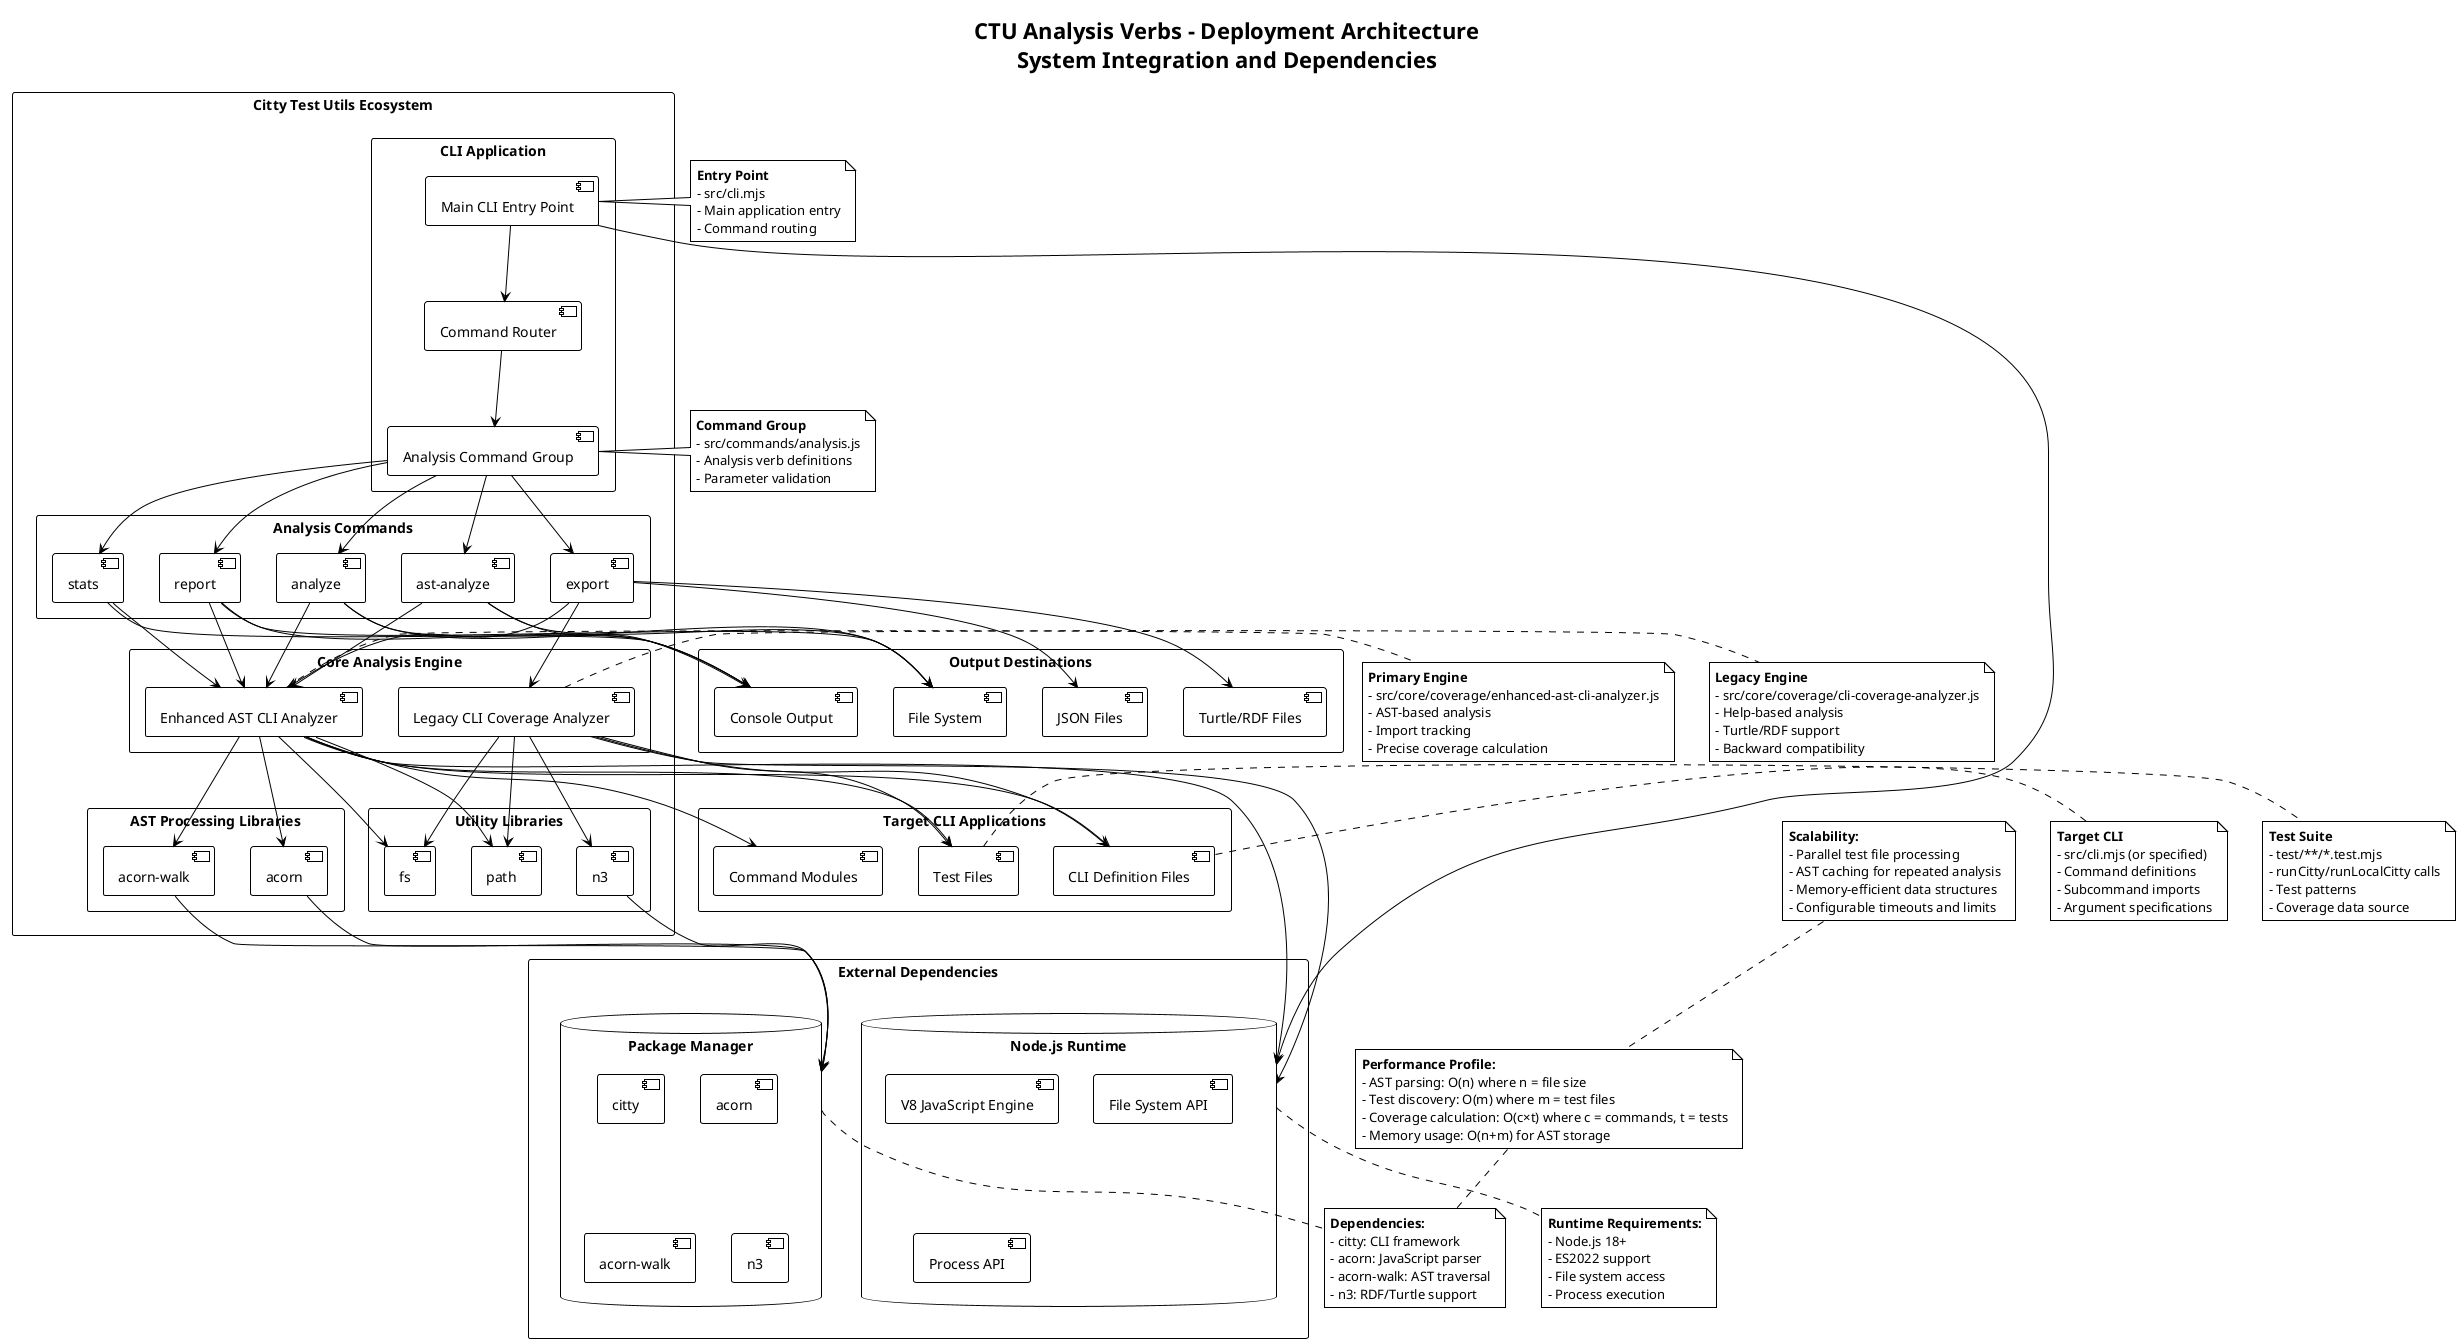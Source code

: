 @startuml Analysis Verbs Deployment Diagram

!theme plain
skinparam backgroundColor #FFFFFF
skinparam nodeStyle rectangle
skinparam packageStyle rectangle

title CTU Analysis Verbs - Deployment Architecture\nSystem Integration and Dependencies

package "Citty Test Utils Ecosystem" {
  package "CLI Application" {
    [Main CLI Entry Point] as MainCLI
    [Command Router] as CmdRouter
    [Analysis Command Group] as AnalysisGroup
  }
  
  package "Analysis Commands" {
    [analyze] as AnalyzeCmd
    [stats] as StatsCmd
    [report] as ReportCmd
    [export] as ExportCmd
    [ast-analyze] as AstAnalyzeCmd
  }
  
  package "Core Analysis Engine" {
    [Enhanced AST CLI Analyzer] as ASTEngine
    [Legacy CLI Coverage Analyzer] as LegacyEngine
  }
  
  package "AST Processing Libraries" {
    [acorn] as AcornParser
    [acorn-walk] as AcornWalker
  }
  
  package "Utility Libraries" {
    [fs] as FileSystem
    [path] as PathUtils
    [n3] as RDFLibrary
  }
}

package "Target CLI Applications" {
  [CLI Definition Files] as CLIFiles
  [Command Modules] as CmdModules
  [Test Files] as TestFiles
}

package "Output Destinations" {
  [Console Output] as Console
  [File System] as FileOutput
  [JSON Files] as JSONFiles
  [Turtle/RDF Files] as RDFFiles
}

package "External Dependencies" {
  database "Node.js Runtime" as NodeJS {
    [V8 JavaScript Engine]
    [File System API]
    [Process API]
  }
  
  database "Package Manager" as NPM {
    [citty]
    [acorn]
    [acorn-walk]
    [n3]
  }
}

' Main application flow
MainCLI --> CmdRouter
CmdRouter --> AnalysisGroup
AnalysisGroup --> AnalyzeCmd
AnalysisGroup --> StatsCmd
AnalysisGroup --> ReportCmd
AnalysisGroup --> ExportCmd
AnalysisGroup --> AstAnalyzeCmd

' Command to engine connections
AnalyzeCmd --> ASTEngine
StatsCmd --> ASTEngine
ReportCmd --> ASTEngine
AstAnalyzeCmd --> ASTEngine
ExportCmd --> ASTEngine
ExportCmd --> LegacyEngine

' Engine to library connections
ASTEngine --> AcornParser
ASTEngine --> AcornWalker
LegacyEngine --> RDFLibrary
ASTEngine --> FileSystem
ASTEngine --> PathUtils
LegacyEngine --> FileSystem
LegacyEngine --> PathUtils

' Data source connections
ASTEngine --> CLIFiles
ASTEngine --> CmdModules
ASTEngine --> TestFiles
LegacyEngine --> CLIFiles
LegacyEngine --> TestFiles

' Output connections
AnalyzeCmd --> Console
AnalyzeCmd --> FileOutput
StatsCmd --> Console
ReportCmd --> Console
ReportCmd --> FileOutput
ExportCmd --> JSONFiles
ExportCmd --> RDFFiles
AstAnalyzeCmd --> Console
AstAnalyzeCmd --> FileOutput

' External dependency connections
MainCLI --> NodeJS
ASTEngine --> NodeJS
LegacyEngine --> NodeJS
AcornParser --> NPM
AcornWalker --> NPM
RDFLibrary --> NPM

' Deployment annotations
note right of MainCLI
  **Entry Point**
  - src/cli.mjs
  - Main application entry
  - Command routing
end note

note right of AnalysisGroup
  **Command Group**
  - src/commands/analysis.js
  - Analysis verb definitions
  - Parameter validation
end note

note right of ASTEngine
  **Primary Engine**
  - src/core/coverage/enhanced-ast-cli-analyzer.js
  - AST-based analysis
  - Import tracking
  - Precise coverage calculation
end note

note right of LegacyEngine
  **Legacy Engine**
  - src/core/coverage/cli-coverage-analyzer.js
  - Help-based analysis
  - Turtle/RDF support
  - Backward compatibility
end note

note right of CLIFiles
  **Target CLI**
  - src/cli.mjs (or specified)
  - Command definitions
  - Subcommand imports
  - Argument specifications
end note

note right of TestFiles
  **Test Suite**
  - test/**/*.test.mjs
  - runCitty/runLocalCitty calls
  - Test patterns
  - Coverage data source
end note

' System characteristics
note bottom of NodeJS
  **Runtime Requirements:**
  - Node.js 18+
  - ES2022 support
  - File system access
  - Process execution
end note

note bottom of NPM
  **Dependencies:**
  - citty: CLI framework
  - acorn: JavaScript parser
  - acorn-walk: AST traversal
  - n3: RDF/Turtle support
end note

' Performance characteristics
note top
  **Performance Profile:**
  - AST parsing: O(n) where n = file size
  - Test discovery: O(m) where m = test files
  - Coverage calculation: O(c×t) where c = commands, t = tests
  - Memory usage: O(n+m) for AST storage
end note

' Scalability considerations
note top
  **Scalability:**
  - Parallel test file processing
  - AST caching for repeated analysis
  - Memory-efficient data structures
  - Configurable timeouts and limits
end note

@enduml
